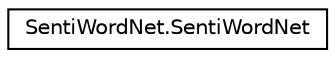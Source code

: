 digraph "Graphical Class Hierarchy"
{
 // LATEX_PDF_SIZE
  edge [fontname="Helvetica",fontsize="10",labelfontname="Helvetica",labelfontsize="10"];
  node [fontname="Helvetica",fontsize="10",shape=record];
  rankdir="LR";
  Node0 [label="SentiWordNet.SentiWordNet",height=0.2,width=0.4,color="black", fillcolor="white", style="filled",URL="$classSentiWordNet_1_1SentiWordNet.html",tooltip=" "];
}
